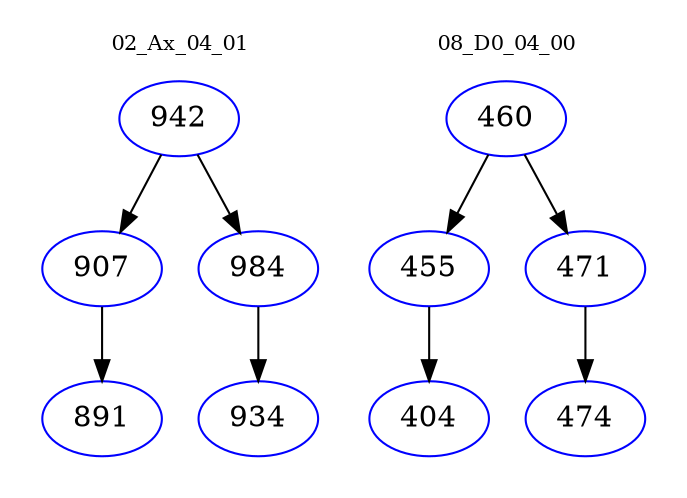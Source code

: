 digraph{
subgraph cluster_0 {
color = white
label = "02_Ax_04_01";
fontsize=10;
T0_942 [label="942", color="blue"]
T0_942 -> T0_907 [color="black"]
T0_907 [label="907", color="blue"]
T0_907 -> T0_891 [color="black"]
T0_891 [label="891", color="blue"]
T0_942 -> T0_984 [color="black"]
T0_984 [label="984", color="blue"]
T0_984 -> T0_934 [color="black"]
T0_934 [label="934", color="blue"]
}
subgraph cluster_1 {
color = white
label = "08_D0_04_00";
fontsize=10;
T1_460 [label="460", color="blue"]
T1_460 -> T1_455 [color="black"]
T1_455 [label="455", color="blue"]
T1_455 -> T1_404 [color="black"]
T1_404 [label="404", color="blue"]
T1_460 -> T1_471 [color="black"]
T1_471 [label="471", color="blue"]
T1_471 -> T1_474 [color="black"]
T1_474 [label="474", color="blue"]
}
}
